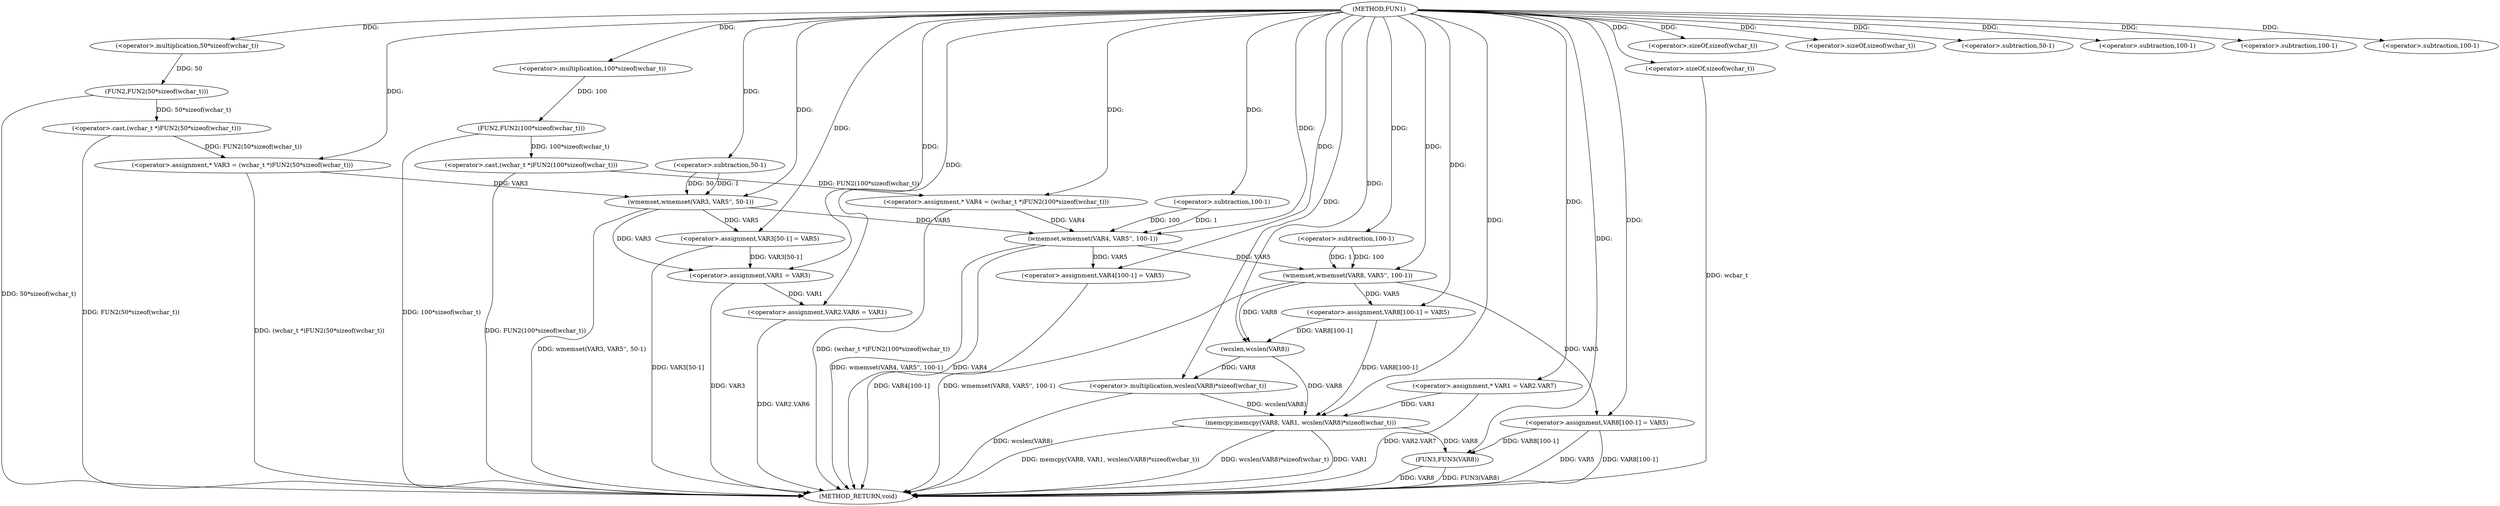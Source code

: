 digraph FUN1 {  
"1000100" [label = "(METHOD,FUN1)" ]
"1000197" [label = "(METHOD_RETURN,void)" ]
"1000105" [label = "(<operator>.assignment,* VAR3 = (wchar_t *)FUN2(50*sizeof(wchar_t)))" ]
"1000107" [label = "(<operator>.cast,(wchar_t *)FUN2(50*sizeof(wchar_t)))" ]
"1000109" [label = "(FUN2,FUN2(50*sizeof(wchar_t)))" ]
"1000110" [label = "(<operator>.multiplication,50*sizeof(wchar_t))" ]
"1000112" [label = "(<operator>.sizeOf,sizeof(wchar_t))" ]
"1000115" [label = "(<operator>.assignment,* VAR4 = (wchar_t *)FUN2(100*sizeof(wchar_t)))" ]
"1000117" [label = "(<operator>.cast,(wchar_t *)FUN2(100*sizeof(wchar_t)))" ]
"1000119" [label = "(FUN2,FUN2(100*sizeof(wchar_t)))" ]
"1000120" [label = "(<operator>.multiplication,100*sizeof(wchar_t))" ]
"1000122" [label = "(<operator>.sizeOf,sizeof(wchar_t))" ]
"1000124" [label = "(wmemset,wmemset(VAR3, VAR5'', 50-1))" ]
"1000127" [label = "(<operator>.subtraction,50-1)" ]
"1000130" [label = "(<operator>.assignment,VAR3[50-1] = VAR5)" ]
"1000133" [label = "(<operator>.subtraction,50-1)" ]
"1000137" [label = "(wmemset,wmemset(VAR4, VAR5'', 100-1))" ]
"1000140" [label = "(<operator>.subtraction,100-1)" ]
"1000143" [label = "(<operator>.assignment,VAR4[100-1] = VAR5)" ]
"1000146" [label = "(<operator>.subtraction,100-1)" ]
"1000150" [label = "(<operator>.assignment,VAR1 = VAR3)" ]
"1000153" [label = "(<operator>.assignment,VAR2.VAR6 = VAR1)" ]
"1000160" [label = "(<operator>.assignment,* VAR1 = VAR2.VAR7)" ]
"1000167" [label = "(wmemset,wmemset(VAR8, VAR5'', 100-1))" ]
"1000170" [label = "(<operator>.subtraction,100-1)" ]
"1000173" [label = "(<operator>.assignment,VAR8[100-1] = VAR5)" ]
"1000176" [label = "(<operator>.subtraction,100-1)" ]
"1000180" [label = "(memcpy,memcpy(VAR8, VAR1, wcslen(VAR8)*sizeof(wchar_t)))" ]
"1000183" [label = "(<operator>.multiplication,wcslen(VAR8)*sizeof(wchar_t))" ]
"1000184" [label = "(wcslen,wcslen(VAR8))" ]
"1000186" [label = "(<operator>.sizeOf,sizeof(wchar_t))" ]
"1000188" [label = "(<operator>.assignment,VAR8[100-1] = VAR5)" ]
"1000191" [label = "(<operator>.subtraction,100-1)" ]
"1000195" [label = "(FUN3,FUN3(VAR8))" ]
  "1000186" -> "1000197"  [ label = "DDG: wchar_t"] 
  "1000188" -> "1000197"  [ label = "DDG: VAR5"] 
  "1000105" -> "1000197"  [ label = "DDG: (wchar_t *)FUN2(50*sizeof(wchar_t))"] 
  "1000153" -> "1000197"  [ label = "DDG: VAR2.VAR6"] 
  "1000137" -> "1000197"  [ label = "DDG: VAR4"] 
  "1000117" -> "1000197"  [ label = "DDG: FUN2(100*sizeof(wchar_t))"] 
  "1000180" -> "1000197"  [ label = "DDG: wcslen(VAR8)*sizeof(wchar_t)"] 
  "1000180" -> "1000197"  [ label = "DDG: VAR1"] 
  "1000115" -> "1000197"  [ label = "DDG: (wchar_t *)FUN2(100*sizeof(wchar_t))"] 
  "1000188" -> "1000197"  [ label = "DDG: VAR8[100-1]"] 
  "1000195" -> "1000197"  [ label = "DDG: FUN3(VAR8)"] 
  "1000183" -> "1000197"  [ label = "DDG: wcslen(VAR8)"] 
  "1000150" -> "1000197"  [ label = "DDG: VAR3"] 
  "1000143" -> "1000197"  [ label = "DDG: VAR4[100-1]"] 
  "1000167" -> "1000197"  [ label = "DDG: wmemset(VAR8, VAR5'', 100-1)"] 
  "1000180" -> "1000197"  [ label = "DDG: memcpy(VAR8, VAR1, wcslen(VAR8)*sizeof(wchar_t))"] 
  "1000109" -> "1000197"  [ label = "DDG: 50*sizeof(wchar_t)"] 
  "1000119" -> "1000197"  [ label = "DDG: 100*sizeof(wchar_t)"] 
  "1000195" -> "1000197"  [ label = "DDG: VAR8"] 
  "1000160" -> "1000197"  [ label = "DDG: VAR2.VAR7"] 
  "1000137" -> "1000197"  [ label = "DDG: wmemset(VAR4, VAR5'', 100-1)"] 
  "1000107" -> "1000197"  [ label = "DDG: FUN2(50*sizeof(wchar_t))"] 
  "1000130" -> "1000197"  [ label = "DDG: VAR3[50-1]"] 
  "1000124" -> "1000197"  [ label = "DDG: wmemset(VAR3, VAR5'', 50-1)"] 
  "1000107" -> "1000105"  [ label = "DDG: FUN2(50*sizeof(wchar_t))"] 
  "1000100" -> "1000105"  [ label = "DDG: "] 
  "1000109" -> "1000107"  [ label = "DDG: 50*sizeof(wchar_t)"] 
  "1000110" -> "1000109"  [ label = "DDG: 50"] 
  "1000100" -> "1000110"  [ label = "DDG: "] 
  "1000100" -> "1000112"  [ label = "DDG: "] 
  "1000117" -> "1000115"  [ label = "DDG: FUN2(100*sizeof(wchar_t))"] 
  "1000100" -> "1000115"  [ label = "DDG: "] 
  "1000119" -> "1000117"  [ label = "DDG: 100*sizeof(wchar_t)"] 
  "1000120" -> "1000119"  [ label = "DDG: 100"] 
  "1000100" -> "1000120"  [ label = "DDG: "] 
  "1000100" -> "1000122"  [ label = "DDG: "] 
  "1000105" -> "1000124"  [ label = "DDG: VAR3"] 
  "1000100" -> "1000124"  [ label = "DDG: "] 
  "1000127" -> "1000124"  [ label = "DDG: 50"] 
  "1000127" -> "1000124"  [ label = "DDG: 1"] 
  "1000100" -> "1000127"  [ label = "DDG: "] 
  "1000124" -> "1000130"  [ label = "DDG: VAR5"] 
  "1000100" -> "1000130"  [ label = "DDG: "] 
  "1000100" -> "1000133"  [ label = "DDG: "] 
  "1000115" -> "1000137"  [ label = "DDG: VAR4"] 
  "1000100" -> "1000137"  [ label = "DDG: "] 
  "1000124" -> "1000137"  [ label = "DDG: VAR5"] 
  "1000140" -> "1000137"  [ label = "DDG: 100"] 
  "1000140" -> "1000137"  [ label = "DDG: 1"] 
  "1000100" -> "1000140"  [ label = "DDG: "] 
  "1000137" -> "1000143"  [ label = "DDG: VAR5"] 
  "1000100" -> "1000143"  [ label = "DDG: "] 
  "1000100" -> "1000146"  [ label = "DDG: "] 
  "1000124" -> "1000150"  [ label = "DDG: VAR3"] 
  "1000130" -> "1000150"  [ label = "DDG: VAR3[50-1]"] 
  "1000100" -> "1000150"  [ label = "DDG: "] 
  "1000150" -> "1000153"  [ label = "DDG: VAR1"] 
  "1000100" -> "1000153"  [ label = "DDG: "] 
  "1000100" -> "1000160"  [ label = "DDG: "] 
  "1000100" -> "1000167"  [ label = "DDG: "] 
  "1000137" -> "1000167"  [ label = "DDG: VAR5"] 
  "1000170" -> "1000167"  [ label = "DDG: 100"] 
  "1000170" -> "1000167"  [ label = "DDG: 1"] 
  "1000100" -> "1000170"  [ label = "DDG: "] 
  "1000167" -> "1000173"  [ label = "DDG: VAR5"] 
  "1000100" -> "1000173"  [ label = "DDG: "] 
  "1000100" -> "1000176"  [ label = "DDG: "] 
  "1000184" -> "1000180"  [ label = "DDG: VAR8"] 
  "1000173" -> "1000180"  [ label = "DDG: VAR8[100-1]"] 
  "1000100" -> "1000180"  [ label = "DDG: "] 
  "1000160" -> "1000180"  [ label = "DDG: VAR1"] 
  "1000183" -> "1000180"  [ label = "DDG: wcslen(VAR8)"] 
  "1000184" -> "1000183"  [ label = "DDG: VAR8"] 
  "1000167" -> "1000184"  [ label = "DDG: VAR8"] 
  "1000173" -> "1000184"  [ label = "DDG: VAR8[100-1]"] 
  "1000100" -> "1000184"  [ label = "DDG: "] 
  "1000100" -> "1000183"  [ label = "DDG: "] 
  "1000100" -> "1000186"  [ label = "DDG: "] 
  "1000100" -> "1000188"  [ label = "DDG: "] 
  "1000167" -> "1000188"  [ label = "DDG: VAR5"] 
  "1000100" -> "1000191"  [ label = "DDG: "] 
  "1000188" -> "1000195"  [ label = "DDG: VAR8[100-1]"] 
  "1000180" -> "1000195"  [ label = "DDG: VAR8"] 
  "1000100" -> "1000195"  [ label = "DDG: "] 
}
